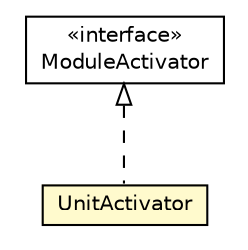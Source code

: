 #!/usr/local/bin/dot
#
# Class diagram 
# Generated by UMLGraph version R5_6-24-gf6e263 (http://www.umlgraph.org/)
#

digraph G {
	edge [fontname="Helvetica",fontsize=10,labelfontname="Helvetica",labelfontsize=10];
	node [fontname="Helvetica",fontsize=10,shape=plaintext];
	nodesep=0.25;
	ranksep=0.5;
	// org.universAAL.middleware.container.ModuleActivator
	c8361472 [label=<<table title="org.universAAL.middleware.container.ModuleActivator" border="0" cellborder="1" cellspacing="0" cellpadding="2" port="p" href="../middleware/container/ModuleActivator.html">
		<tr><td><table border="0" cellspacing="0" cellpadding="1">
<tr><td align="center" balign="center"> &#171;interface&#187; </td></tr>
<tr><td align="center" balign="center"> ModuleActivator </td></tr>
		</table></td></tr>
		</table>>, URL="../middleware/container/ModuleActivator.html", fontname="Helvetica", fontcolor="black", fontsize=10.0];
	// org.universAAL.ontology.UnitActivator
	c8361993 [label=<<table title="org.universAAL.ontology.UnitActivator" border="0" cellborder="1" cellspacing="0" cellpadding="2" port="p" bgcolor="lemonChiffon" href="./UnitActivator.html">
		<tr><td><table border="0" cellspacing="0" cellpadding="1">
<tr><td align="center" balign="center"> UnitActivator </td></tr>
		</table></td></tr>
		</table>>, URL="./UnitActivator.html", fontname="Helvetica", fontcolor="black", fontsize=10.0];
	//org.universAAL.ontology.UnitActivator implements org.universAAL.middleware.container.ModuleActivator
	c8361472:p -> c8361993:p [dir=back,arrowtail=empty,style=dashed];
}

